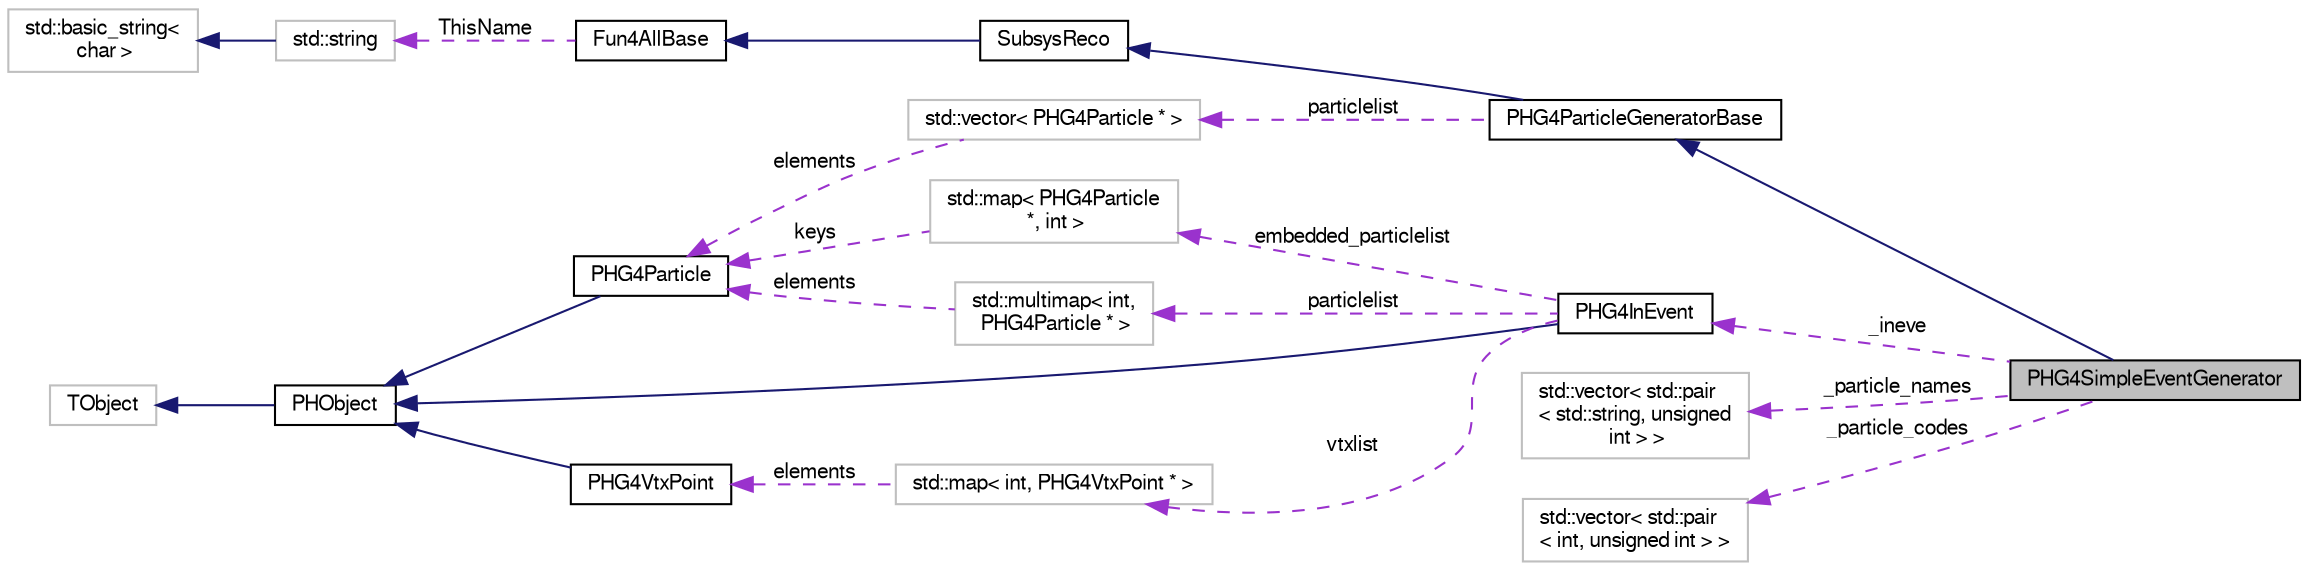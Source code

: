 digraph "PHG4SimpleEventGenerator"
{
  bgcolor="transparent";
  edge [fontname="FreeSans",fontsize="10",labelfontname="FreeSans",labelfontsize="10"];
  node [fontname="FreeSans",fontsize="10",shape=record];
  rankdir="LR";
  Node1 [label="PHG4SimpleEventGenerator",height=0.2,width=0.4,color="black", fillcolor="grey75", style="filled" fontcolor="black"];
  Node2 -> Node1 [dir="back",color="midnightblue",fontsize="10",style="solid",fontname="FreeSans"];
  Node2 [label="PHG4ParticleGeneratorBase",height=0.2,width=0.4,color="black",URL="$d8/d78/classPHG4ParticleGeneratorBase.html"];
  Node3 -> Node2 [dir="back",color="midnightblue",fontsize="10",style="solid",fontname="FreeSans"];
  Node3 [label="SubsysReco",height=0.2,width=0.4,color="black",URL="$d0/d32/classSubsysReco.html"];
  Node4 -> Node3 [dir="back",color="midnightblue",fontsize="10",style="solid",fontname="FreeSans"];
  Node4 [label="Fun4AllBase",height=0.2,width=0.4,color="black",URL="$d5/dec/classFun4AllBase.html"];
  Node5 -> Node4 [dir="back",color="darkorchid3",fontsize="10",style="dashed",label=" ThisName" ,fontname="FreeSans"];
  Node5 [label="std::string",height=0.2,width=0.4,color="grey75",tooltip="STL class. "];
  Node6 -> Node5 [dir="back",color="midnightblue",fontsize="10",style="solid",fontname="FreeSans"];
  Node6 [label="std::basic_string\<\l char \>",height=0.2,width=0.4,color="grey75",tooltip="STL class. "];
  Node7 -> Node2 [dir="back",color="darkorchid3",fontsize="10",style="dashed",label=" particlelist" ,fontname="FreeSans"];
  Node7 [label="std::vector\< PHG4Particle * \>",height=0.2,width=0.4,color="grey75"];
  Node8 -> Node7 [dir="back",color="darkorchid3",fontsize="10",style="dashed",label=" elements" ,fontname="FreeSans"];
  Node8 [label="PHG4Particle",height=0.2,width=0.4,color="black",URL="$de/dc9/classPHG4Particle.html"];
  Node9 -> Node8 [dir="back",color="midnightblue",fontsize="10",style="solid",fontname="FreeSans"];
  Node9 [label="PHObject",height=0.2,width=0.4,color="black",URL="$d9/d24/classPHObject.html"];
  Node10 -> Node9 [dir="back",color="midnightblue",fontsize="10",style="solid",fontname="FreeSans"];
  Node10 [label="TObject",height=0.2,width=0.4,color="grey75"];
  Node11 -> Node1 [dir="back",color="darkorchid3",fontsize="10",style="dashed",label=" _particle_names" ,fontname="FreeSans"];
  Node11 [label="std::vector\< std::pair\l\< std::string, unsigned\l int \> \>",height=0.2,width=0.4,color="grey75"];
  Node12 -> Node1 [dir="back",color="darkorchid3",fontsize="10",style="dashed",label=" _ineve" ,fontname="FreeSans"];
  Node12 [label="PHG4InEvent",height=0.2,width=0.4,color="black",URL="$db/d62/classPHG4InEvent.html"];
  Node9 -> Node12 [dir="back",color="midnightblue",fontsize="10",style="solid",fontname="FreeSans"];
  Node13 -> Node12 [dir="back",color="darkorchid3",fontsize="10",style="dashed",label=" vtxlist" ,fontname="FreeSans"];
  Node13 [label="std::map\< int, PHG4VtxPoint * \>",height=0.2,width=0.4,color="grey75"];
  Node14 -> Node13 [dir="back",color="darkorchid3",fontsize="10",style="dashed",label=" elements" ,fontname="FreeSans"];
  Node14 [label="PHG4VtxPoint",height=0.2,width=0.4,color="black",URL="$d6/d81/classPHG4VtxPoint.html"];
  Node9 -> Node14 [dir="back",color="midnightblue",fontsize="10",style="solid",fontname="FreeSans"];
  Node15 -> Node12 [dir="back",color="darkorchid3",fontsize="10",style="dashed",label=" embedded_particlelist" ,fontname="FreeSans"];
  Node15 [label="std::map\< PHG4Particle\l *, int \>",height=0.2,width=0.4,color="grey75"];
  Node8 -> Node15 [dir="back",color="darkorchid3",fontsize="10",style="dashed",label=" keys" ,fontname="FreeSans"];
  Node16 -> Node12 [dir="back",color="darkorchid3",fontsize="10",style="dashed",label=" particlelist" ,fontname="FreeSans"];
  Node16 [label="std::multimap\< int,\l PHG4Particle * \>",height=0.2,width=0.4,color="grey75"];
  Node8 -> Node16 [dir="back",color="darkorchid3",fontsize="10",style="dashed",label=" elements" ,fontname="FreeSans"];
  Node17 -> Node1 [dir="back",color="darkorchid3",fontsize="10",style="dashed",label=" _particle_codes" ,fontname="FreeSans"];
  Node17 [label="std::vector\< std::pair\l\< int, unsigned int \> \>",height=0.2,width=0.4,color="grey75"];
}

